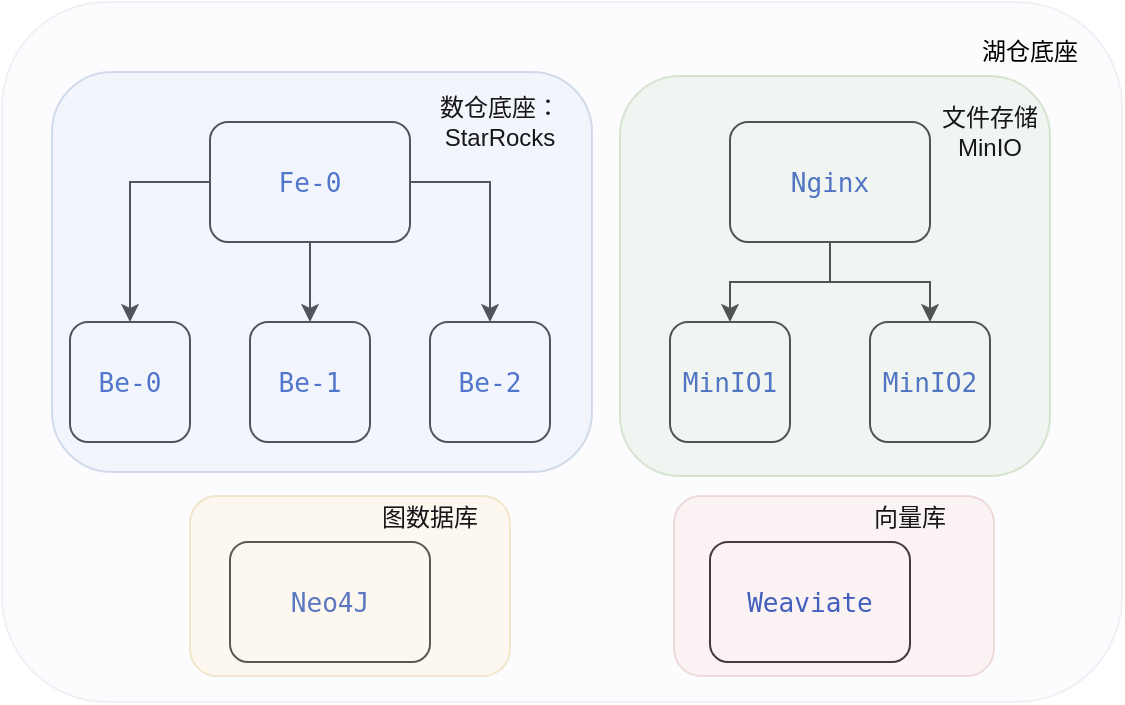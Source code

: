 <mxfile version="24.9.1">
  <diagram name="第 1 页" id="O4erLbzWSoxCILXPbrTr">
    <mxGraphModel dx="1186" dy="673" grid="0" gridSize="10" guides="1" tooltips="1" connect="1" arrows="1" fold="1" page="1" pageScale="1" pageWidth="1600" pageHeight="1200" math="0" shadow="0">
      <root>
        <mxCell id="0" />
        <mxCell id="1" parent="0" />
        <mxCell id="-PEql9k6udoX26iFVSh2-7" style="edgeStyle=orthogonalEdgeStyle;rounded=0;orthogonalLoop=1;jettySize=auto;html=1;" parent="1" source="-PEql9k6udoX26iFVSh2-1" target="-PEql9k6udoX26iFVSh2-3" edge="1">
          <mxGeometry relative="1" as="geometry" />
        </mxCell>
        <mxCell id="-PEql9k6udoX26iFVSh2-8" style="edgeStyle=orthogonalEdgeStyle;rounded=0;orthogonalLoop=1;jettySize=auto;html=1;entryX=0.5;entryY=0;entryDx=0;entryDy=0;" parent="1" source="-PEql9k6udoX26iFVSh2-1" target="-PEql9k6udoX26iFVSh2-5" edge="1">
          <mxGeometry relative="1" as="geometry" />
        </mxCell>
        <mxCell id="-PEql9k6udoX26iFVSh2-9" style="edgeStyle=orthogonalEdgeStyle;rounded=0;orthogonalLoop=1;jettySize=auto;html=1;entryX=0.5;entryY=0;entryDx=0;entryDy=0;" parent="1" source="-PEql9k6udoX26iFVSh2-1" target="-PEql9k6udoX26iFVSh2-6" edge="1">
          <mxGeometry relative="1" as="geometry" />
        </mxCell>
        <mxCell id="-PEql9k6udoX26iFVSh2-1" value="&lt;div style=&quot;background-color:#ffffff;color:#080808&quot;&gt;&lt;pre style=&quot;font-family:&#39;JetBrains Mono&#39;,monospace;font-size:9.8pt;&quot;&gt;&lt;span style=&quot;color:#0033b3;&quot;&gt;Fe-0&lt;/span&gt;&lt;/pre&gt;&lt;/div&gt;" style="rounded=1;whiteSpace=wrap;html=1;" parent="1" vertex="1">
          <mxGeometry x="460" y="170" width="100" height="60" as="geometry" />
        </mxCell>
        <mxCell id="-PEql9k6udoX26iFVSh2-3" value="&lt;pre style=&quot;color: rgb(8, 8, 8); font-family: &amp;quot;JetBrains Mono&amp;quot;, monospace; font-size: 9.8pt;&quot;&gt;&lt;span style=&quot;color: rgb(0, 51, 179);&quot;&gt;Be-0&lt;/span&gt;&lt;/pre&gt;" style="rounded=1;whiteSpace=wrap;html=1;" parent="1" vertex="1">
          <mxGeometry x="390" y="270" width="60" height="60" as="geometry" />
        </mxCell>
        <mxCell id="-PEql9k6udoX26iFVSh2-5" value="&lt;pre style=&quot;color: rgb(8, 8, 8); font-family: &amp;quot;JetBrains Mono&amp;quot;, monospace; font-size: 9.8pt;&quot;&gt;&lt;span style=&quot;color: rgb(0, 51, 179);&quot;&gt;Be-1&lt;/span&gt;&lt;/pre&gt;" style="rounded=1;whiteSpace=wrap;html=1;" parent="1" vertex="1">
          <mxGeometry x="480" y="270" width="60" height="60" as="geometry" />
        </mxCell>
        <mxCell id="-PEql9k6udoX26iFVSh2-6" value="&lt;pre style=&quot;color: rgb(8, 8, 8); font-family: &amp;quot;JetBrains Mono&amp;quot;, monospace; font-size: 9.8pt;&quot;&gt;&lt;span style=&quot;color: rgb(0, 51, 179);&quot;&gt;Be-2&lt;/span&gt;&lt;/pre&gt;" style="rounded=1;whiteSpace=wrap;html=1;" parent="1" vertex="1">
          <mxGeometry x="570" y="270" width="60" height="60" as="geometry" />
        </mxCell>
        <mxCell id="-PEql9k6udoX26iFVSh2-11" style="edgeStyle=orthogonalEdgeStyle;rounded=0;orthogonalLoop=1;jettySize=auto;html=1;" parent="1" source="-PEql9k6udoX26iFVSh2-14" target="-PEql9k6udoX26iFVSh2-15" edge="1">
          <mxGeometry relative="1" as="geometry" />
        </mxCell>
        <mxCell id="-PEql9k6udoX26iFVSh2-18" style="edgeStyle=orthogonalEdgeStyle;rounded=0;orthogonalLoop=1;jettySize=auto;html=1;entryX=0.5;entryY=0;entryDx=0;entryDy=0;" parent="1" source="-PEql9k6udoX26iFVSh2-14" target="-PEql9k6udoX26iFVSh2-16" edge="1">
          <mxGeometry relative="1" as="geometry" />
        </mxCell>
        <mxCell id="-PEql9k6udoX26iFVSh2-14" value="&lt;pre style=&quot;font-family: &amp;quot;JetBrains Mono&amp;quot;, monospace; font-size: 9.8pt;&quot;&gt;&lt;font color=&quot;#0033b3&quot;&gt;Nginx&lt;/font&gt;&lt;/pre&gt;" style="rounded=1;whiteSpace=wrap;html=1;" parent="1" vertex="1">
          <mxGeometry x="720" y="170" width="100" height="60" as="geometry" />
        </mxCell>
        <mxCell id="-PEql9k6udoX26iFVSh2-15" value="&lt;pre style=&quot;font-family: &amp;quot;JetBrains Mono&amp;quot;, monospace; font-size: 9.8pt;&quot;&gt;&lt;font color=&quot;#0033b3&quot;&gt;MinIO1&lt;/font&gt;&lt;/pre&gt;" style="rounded=1;whiteSpace=wrap;html=1;" parent="1" vertex="1">
          <mxGeometry x="690" y="270" width="60" height="60" as="geometry" />
        </mxCell>
        <mxCell id="-PEql9k6udoX26iFVSh2-16" value="&lt;pre style=&quot;font-family: &amp;quot;JetBrains Mono&amp;quot;, monospace; font-size: 9.8pt;&quot;&gt;&lt;font color=&quot;#0033b3&quot;&gt;MinIO2&lt;/font&gt;&lt;/pre&gt;" style="rounded=1;whiteSpace=wrap;html=1;" parent="1" vertex="1">
          <mxGeometry x="790" y="270" width="60" height="60" as="geometry" />
        </mxCell>
        <mxCell id="-PEql9k6udoX26iFVSh2-19" value="&lt;pre style=&quot;font-family: &amp;quot;JetBrains Mono&amp;quot;, monospace; font-size: 9.8pt;&quot;&gt;&lt;font color=&quot;#0033b3&quot;&gt;Neo4J&lt;/font&gt;&lt;/pre&gt;" style="rounded=1;whiteSpace=wrap;html=1;" parent="1" vertex="1">
          <mxGeometry x="470" y="380" width="100" height="60" as="geometry" />
        </mxCell>
        <mxCell id="-PEql9k6udoX26iFVSh2-20" value="&lt;pre style=&quot;font-family: &amp;quot;JetBrains Mono&amp;quot;, monospace; font-size: 9.8pt;&quot;&gt;&lt;font color=&quot;#0033b3&quot;&gt;Weaviate&lt;/font&gt;&lt;/pre&gt;" style="rounded=1;whiteSpace=wrap;html=1;" parent="1" vertex="1">
          <mxGeometry x="710" y="380" width="100" height="60" as="geometry" />
        </mxCell>
        <mxCell id="-PEql9k6udoX26iFVSh2-21" value="" style="rounded=1;whiteSpace=wrap;html=1;opacity=30;fillColor=#dae8fc;strokeColor=#6c8ebf;" parent="1" vertex="1">
          <mxGeometry x="381" y="145" width="270" height="200" as="geometry" />
        </mxCell>
        <mxCell id="-PEql9k6udoX26iFVSh2-22" value="" style="rounded=1;whiteSpace=wrap;html=1;opacity=30;fillColor=#d5e8d4;strokeColor=#82b366;" parent="1" vertex="1">
          <mxGeometry x="665" y="147" width="215" height="200" as="geometry" />
        </mxCell>
        <mxCell id="-PEql9k6udoX26iFVSh2-23" value="数仓底座：StarRocks" style="text;html=1;align=center;verticalAlign=middle;whiteSpace=wrap;rounded=0;" parent="1" vertex="1">
          <mxGeometry x="570" y="160" width="70" height="20" as="geometry" />
        </mxCell>
        <mxCell id="-PEql9k6udoX26iFVSh2-24" value="文件存储MinIO" style="text;html=1;align=center;verticalAlign=middle;whiteSpace=wrap;rounded=0;" parent="1" vertex="1">
          <mxGeometry x="820" y="160" width="60" height="30" as="geometry" />
        </mxCell>
        <mxCell id="-PEql9k6udoX26iFVSh2-25" value="" style="rounded=1;whiteSpace=wrap;html=1;opacity=30;fillColor=#fff2cc;strokeColor=#d6b656;" parent="1" vertex="1">
          <mxGeometry x="450" y="357" width="160" height="90" as="geometry" />
        </mxCell>
        <mxCell id="-PEql9k6udoX26iFVSh2-26" value="图数据库" style="text;html=1;align=center;verticalAlign=middle;whiteSpace=wrap;rounded=0;" parent="1" vertex="1">
          <mxGeometry x="540" y="353" width="60" height="30" as="geometry" />
        </mxCell>
        <mxCell id="-PEql9k6udoX26iFVSh2-27" value="" style="rounded=1;whiteSpace=wrap;html=1;opacity=20;fillColor=#f8cecc;strokeColor=#b85450;" parent="1" vertex="1">
          <mxGeometry x="692" y="357" width="160" height="90" as="geometry" />
        </mxCell>
        <mxCell id="-PEql9k6udoX26iFVSh2-28" value="向量库" style="text;html=1;align=center;verticalAlign=middle;whiteSpace=wrap;rounded=0;" parent="1" vertex="1">
          <mxGeometry x="780" y="353" width="60" height="30" as="geometry" />
        </mxCell>
        <mxCell id="-PEql9k6udoX26iFVSh2-29" value="" style="rounded=1;whiteSpace=wrap;html=1;fillColor=#e1d5e7;strokeColor=#9673a6;opacity=10;" parent="1" vertex="1">
          <mxGeometry x="356" y="110" width="560" height="350" as="geometry" />
        </mxCell>
        <mxCell id="-PEql9k6udoX26iFVSh2-30" value="湖仓底座" style="text;html=1;align=center;verticalAlign=middle;whiteSpace=wrap;rounded=0;" parent="1" vertex="1">
          <mxGeometry x="840" y="120" width="60" height="30" as="geometry" />
        </mxCell>
      </root>
    </mxGraphModel>
  </diagram>
</mxfile>
